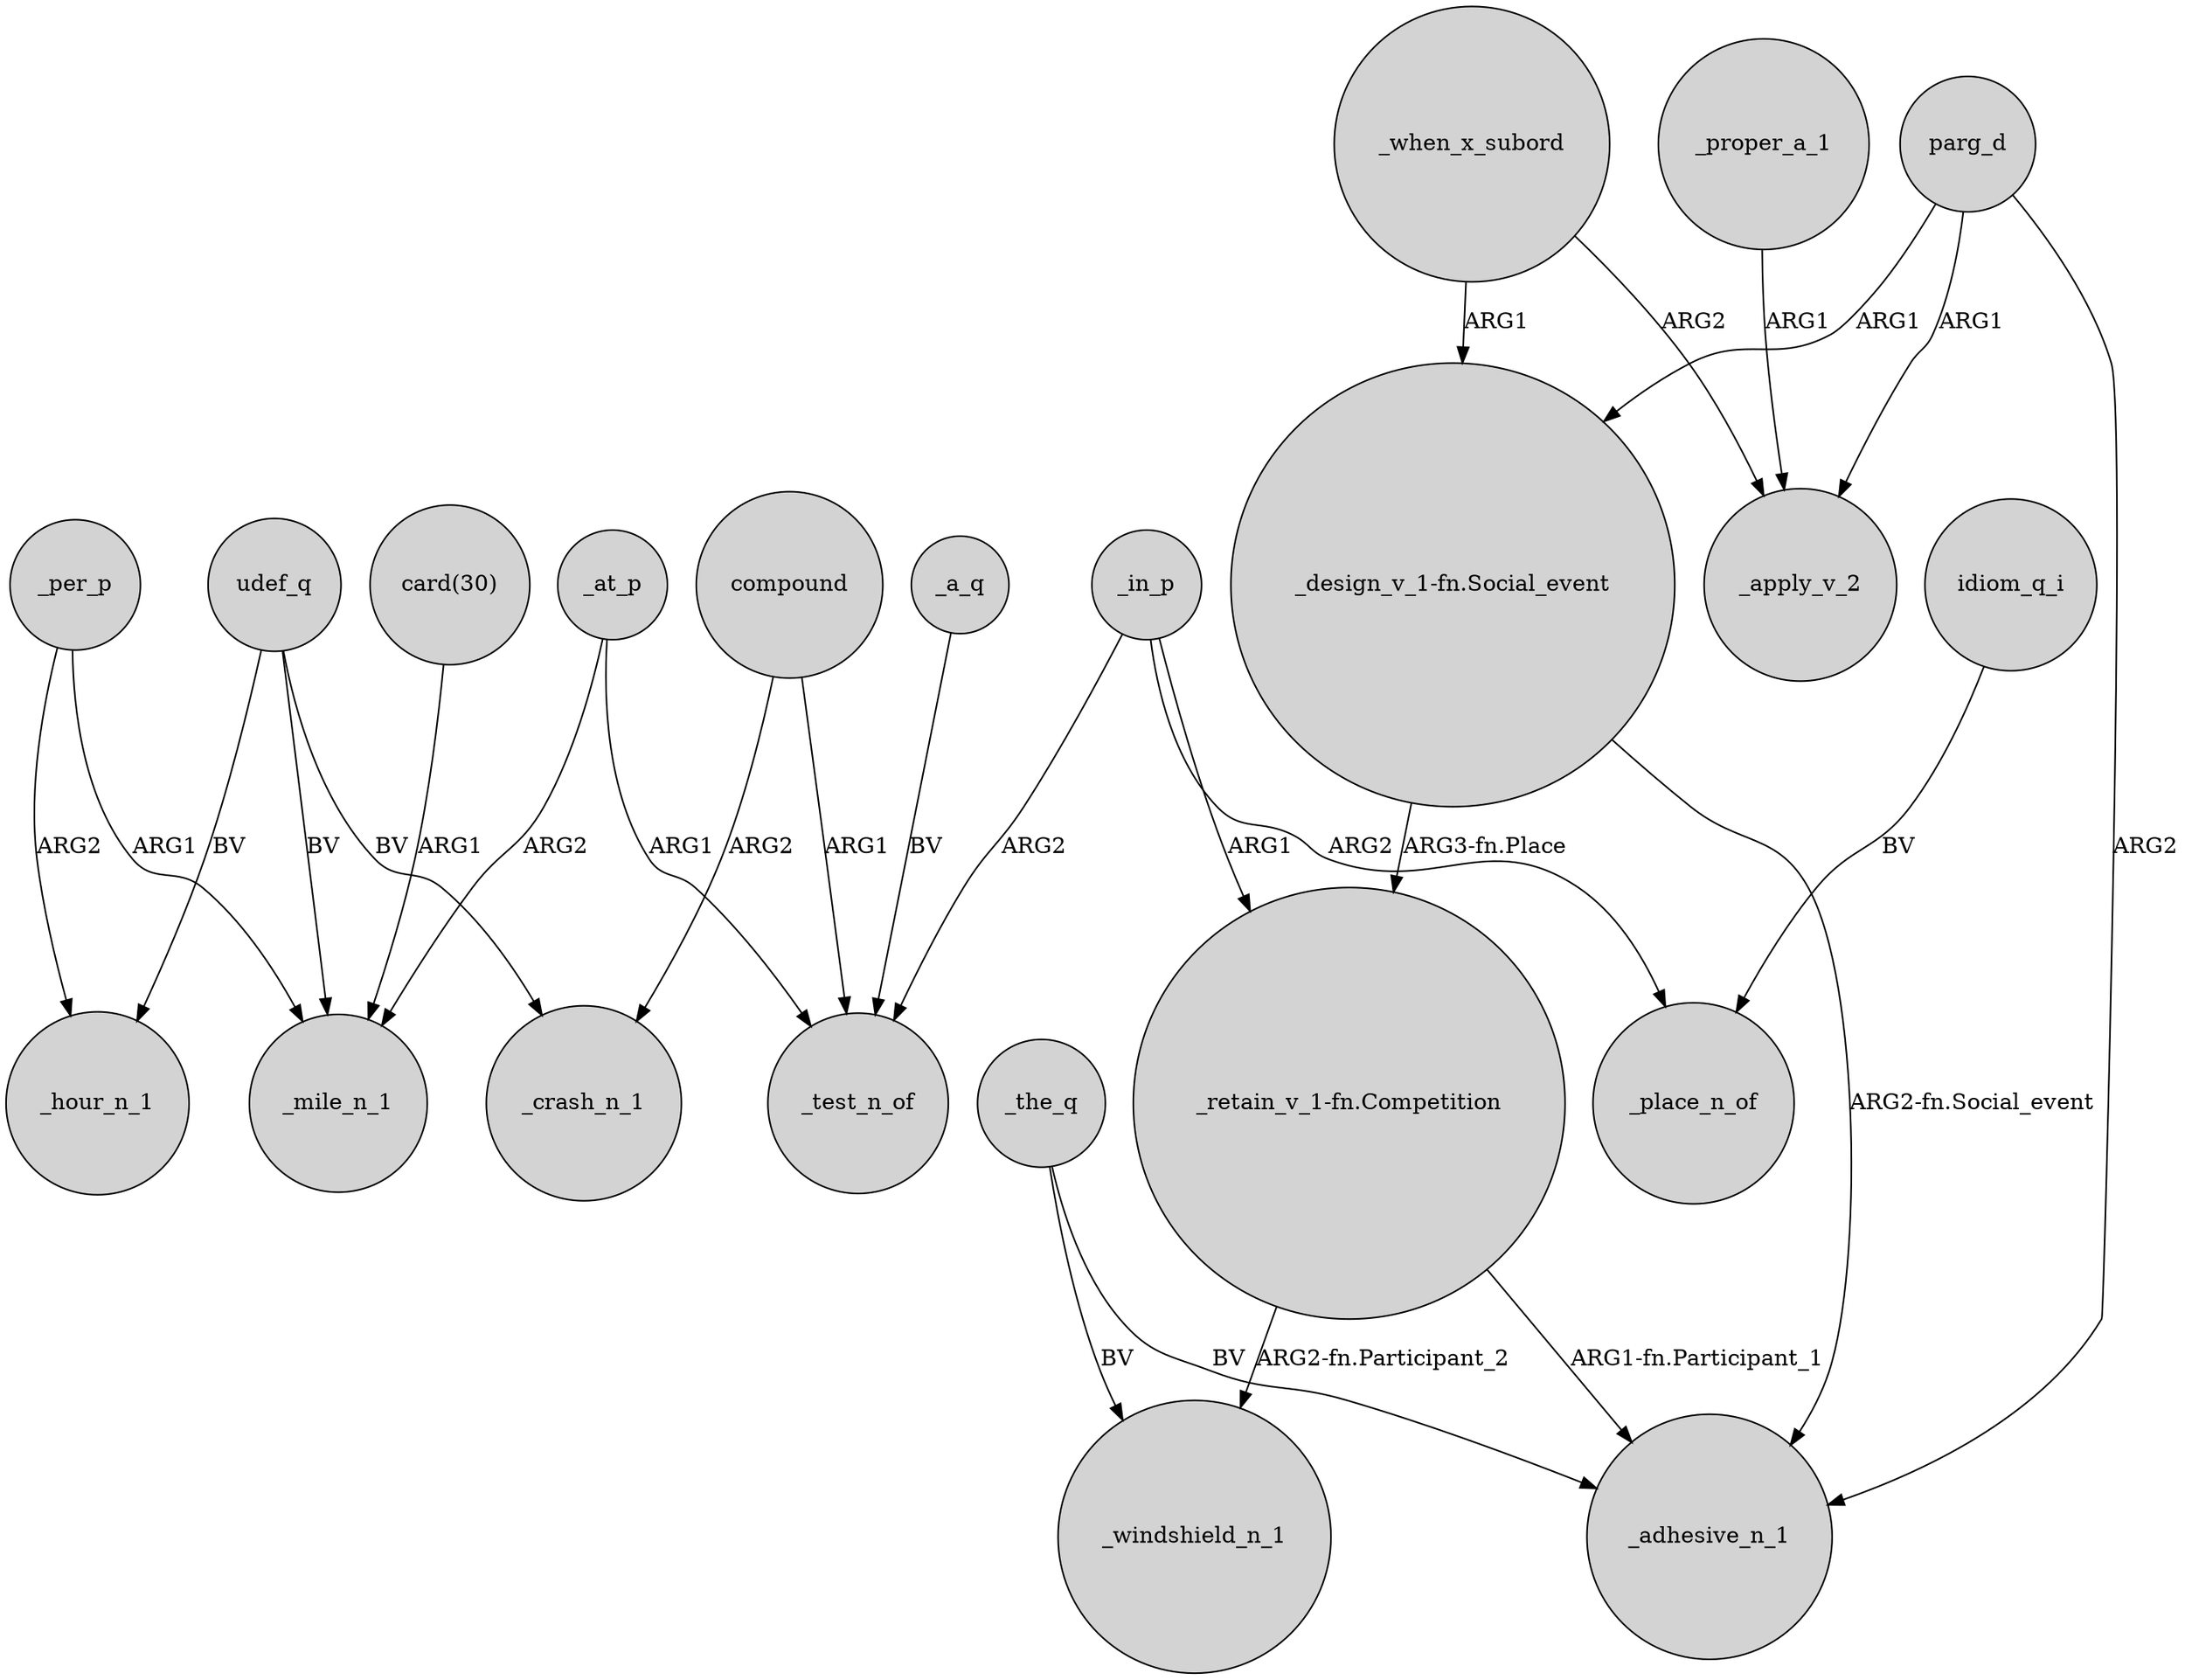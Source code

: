 digraph {
	node [shape=circle style=filled]
	udef_q -> _mile_n_1 [label=BV]
	_per_p -> _hour_n_1 [label=ARG2]
	_in_p -> "_retain_v_1-fn.Competition" [label=ARG1]
	_a_q -> _test_n_of [label=BV]
	_when_x_subord -> _apply_v_2 [label=ARG2]
	udef_q -> _crash_n_1 [label=BV]
	"_design_v_1-fn.Social_event" -> _adhesive_n_1 [label="ARG2-fn.Social_event"]
	"_retain_v_1-fn.Competition" -> _adhesive_n_1 [label="ARG1-fn.Participant_1"]
	compound -> _test_n_of [label=ARG1]
	_in_p -> _test_n_of [label=ARG2]
	parg_d -> "_design_v_1-fn.Social_event" [label=ARG1]
	_per_p -> _mile_n_1 [label=ARG1]
	parg_d -> _adhesive_n_1 [label=ARG2]
	_the_q -> _windshield_n_1 [label=BV]
	_at_p -> _mile_n_1 [label=ARG2]
	"_retain_v_1-fn.Competition" -> _windshield_n_1 [label="ARG2-fn.Participant_2"]
	_proper_a_1 -> _apply_v_2 [label=ARG1]
	_in_p -> _place_n_of [label=ARG2]
	udef_q -> _hour_n_1 [label=BV]
	_at_p -> _test_n_of [label=ARG1]
	"card(30)" -> _mile_n_1 [label=ARG1]
	parg_d -> _apply_v_2 [label=ARG1]
	"_design_v_1-fn.Social_event" -> "_retain_v_1-fn.Competition" [label="ARG3-fn.Place"]
	idiom_q_i -> _place_n_of [label=BV]
	_when_x_subord -> "_design_v_1-fn.Social_event" [label=ARG1]
	compound -> _crash_n_1 [label=ARG2]
	_the_q -> _adhesive_n_1 [label=BV]
}
